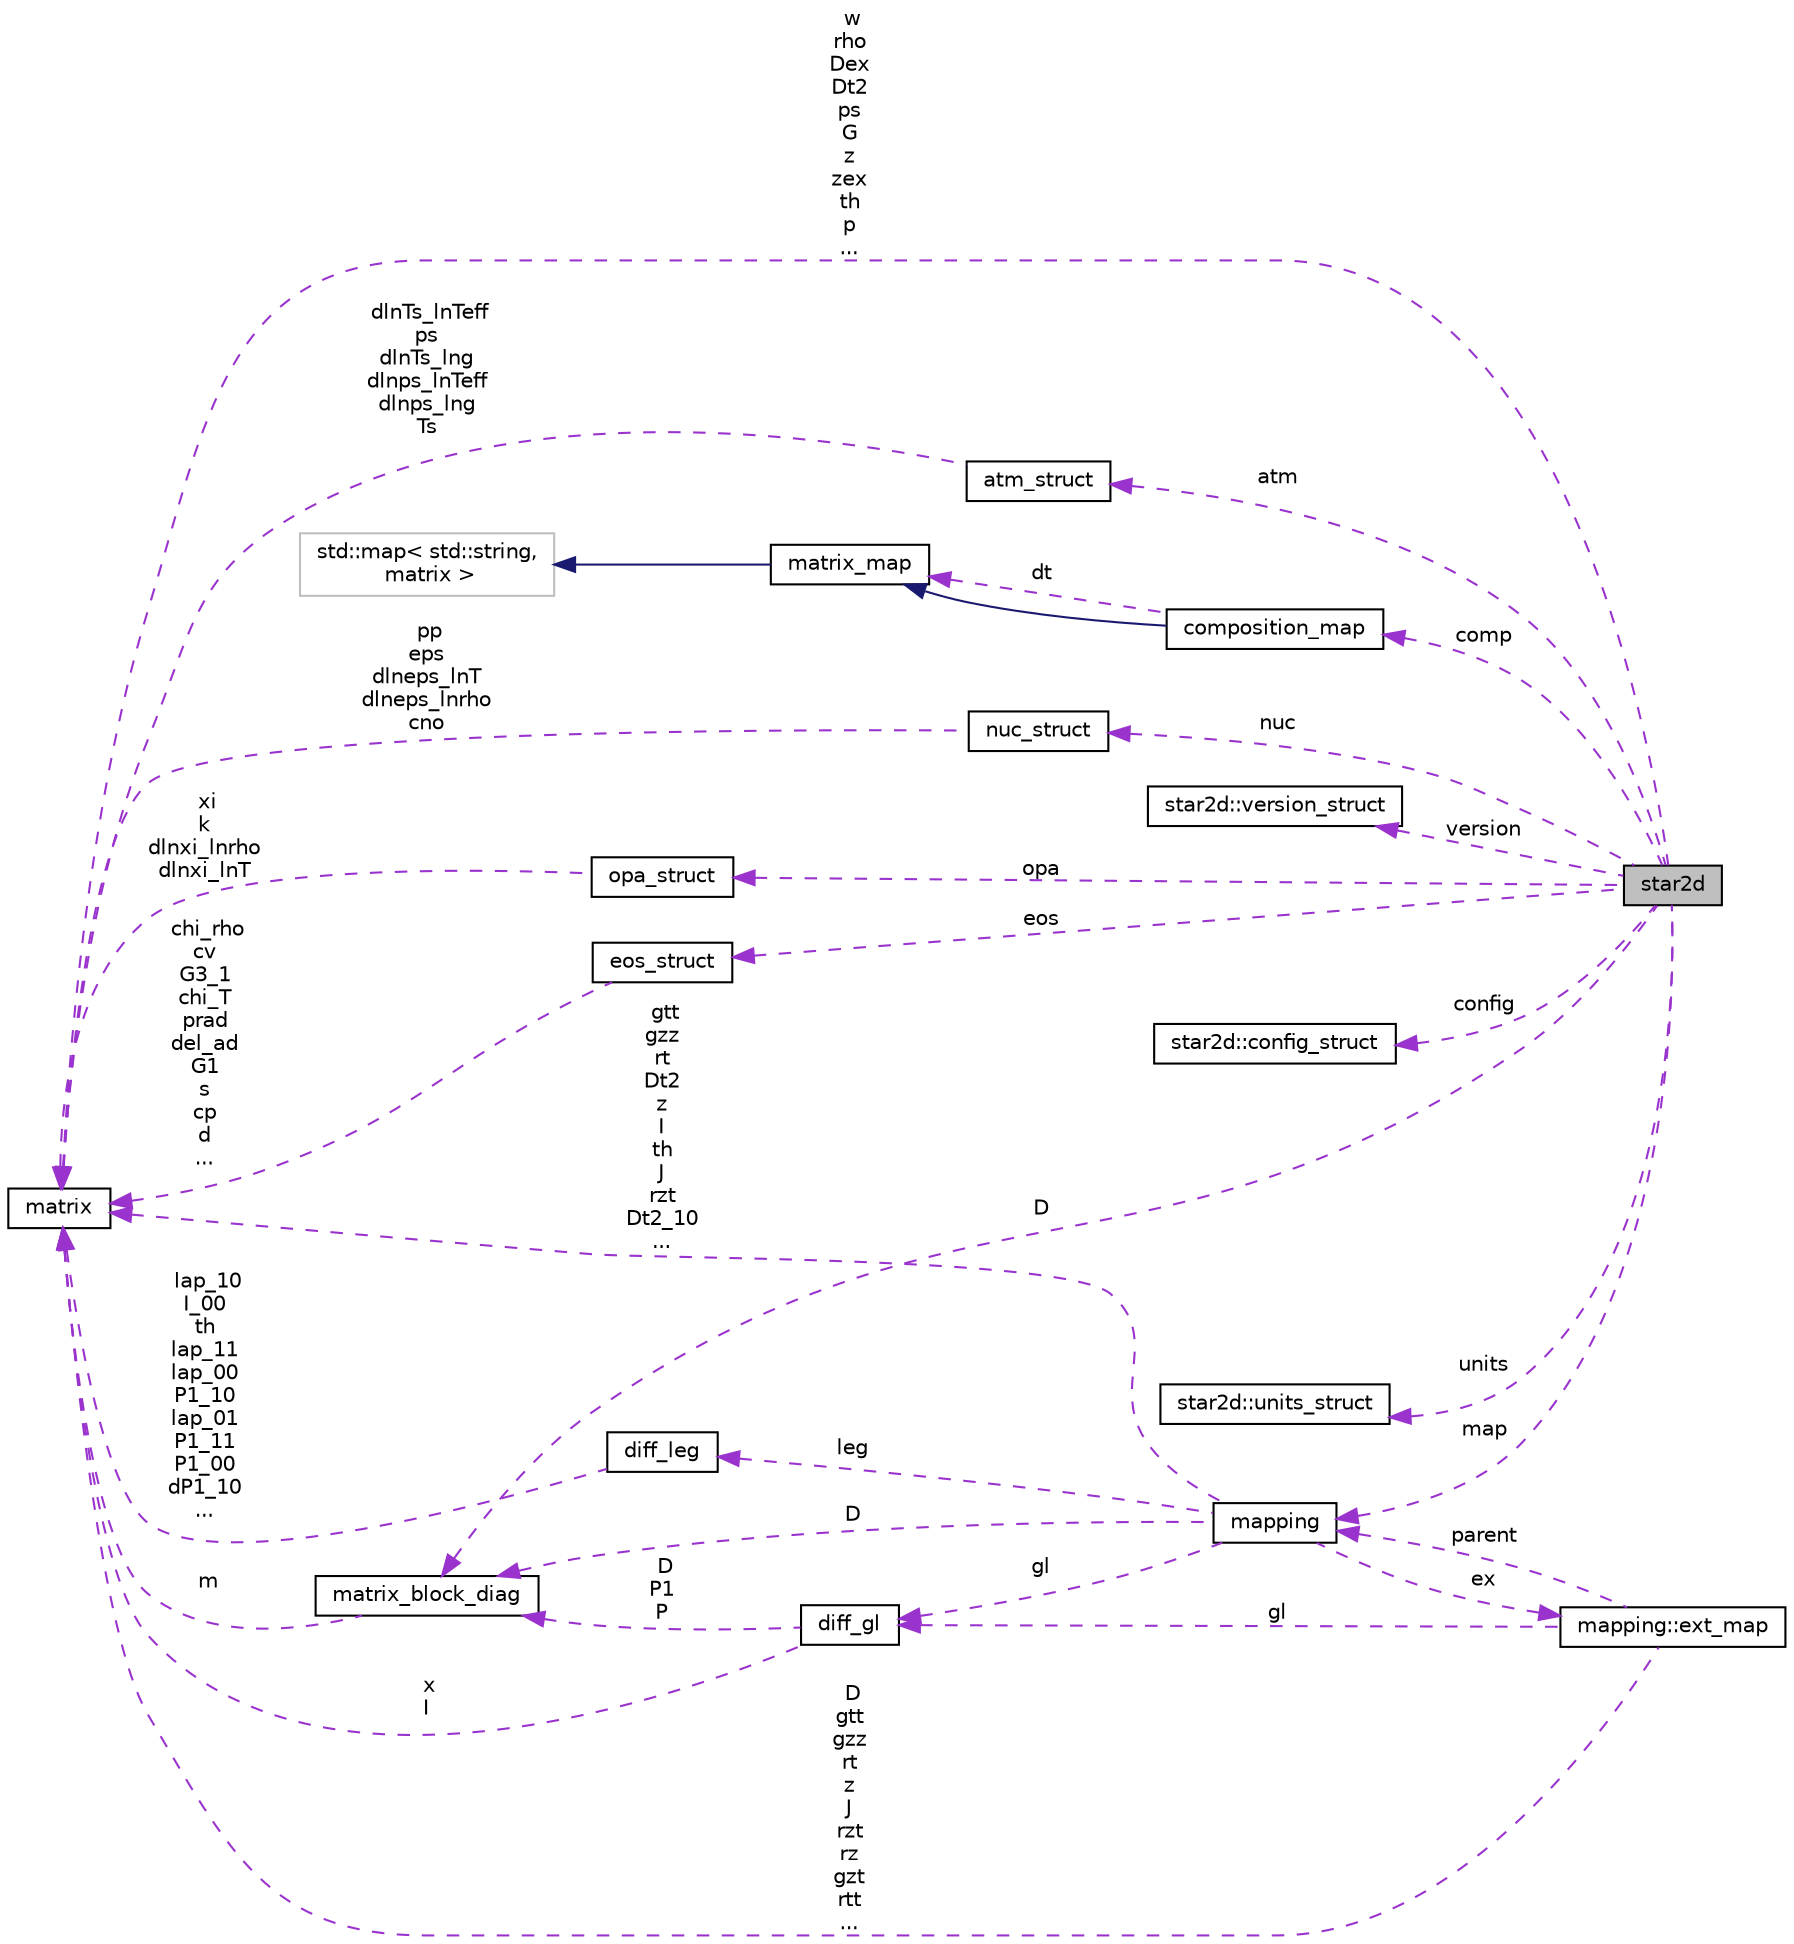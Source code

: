 digraph "star2d"
{
  edge [fontname="Helvetica",fontsize="10",labelfontname="Helvetica",labelfontsize="10"];
  node [fontname="Helvetica",fontsize="10",shape=record];
  rankdir="LR";
  Node1 [label="star2d",height=0.2,width=0.4,color="black", fillcolor="grey75", style="filled" fontcolor="black"];
  Node2 -> Node1 [dir="back",color="darkorchid3",fontsize="10",style="dashed",label=" units" ,fontname="Helvetica"];
  Node2 [label="star2d::units_struct",height=0.2,width=0.4,color="black", fillcolor="white", style="filled",URL="$structstar2d_1_1units__struct.html"];
  Node3 -> Node1 [dir="back",color="darkorchid3",fontsize="10",style="dashed",label=" eos" ,fontname="Helvetica"];
  Node3 [label="eos_struct",height=0.2,width=0.4,color="black", fillcolor="white", style="filled",URL="$structeos__struct.html"];
  Node4 -> Node3 [dir="back",color="darkorchid3",fontsize="10",style="dashed",label=" chi_rho\ncv\nG3_1\nchi_T\nprad\ndel_ad\nG1\ns\ncp\nd\n..." ,fontname="Helvetica"];
  Node4 [label="matrix",height=0.2,width=0.4,color="black", fillcolor="white", style="filled",URL="$classmatrix.html",tooltip="The matrix class is used to facilitate the work with regular dense matrices. "];
  Node4 -> Node1 [dir="back",color="darkorchid3",fontsize="10",style="dashed",label=" w\nrho\nDex\nDt2\nps\nG\nz\nzex\nth\np\n..." ,fontname="Helvetica"];
  Node5 -> Node1 [dir="back",color="darkorchid3",fontsize="10",style="dashed",label=" atm" ,fontname="Helvetica"];
  Node5 [label="atm_struct",height=0.2,width=0.4,color="black", fillcolor="white", style="filled",URL="$structatm__struct.html"];
  Node4 -> Node5 [dir="back",color="darkorchid3",fontsize="10",style="dashed",label=" dlnTs_lnTeff\nps\ndlnTs_lng\ndlnps_lnTeff\ndlnps_lng\nTs" ,fontname="Helvetica"];
  Node6 -> Node1 [dir="back",color="darkorchid3",fontsize="10",style="dashed",label=" D" ,fontname="Helvetica"];
  Node6 [label="matrix_block_diag",height=0.2,width=0.4,color="black", fillcolor="white", style="filled",URL="$classmatrix__block__diag.html",tooltip="The matrix_block_diag class is used to store block diagonal matrices. "];
  Node4 -> Node6 [dir="back",color="darkorchid3",fontsize="10",style="dashed",label=" m" ,fontname="Helvetica"];
  Node7 -> Node1 [dir="back",color="darkorchid3",fontsize="10",style="dashed",label=" version" ,fontname="Helvetica"];
  Node7 [label="star2d::version_struct",height=0.2,width=0.4,color="black", fillcolor="white", style="filled",URL="$structstar2d_1_1version__struct.html"];
  Node8 -> Node1 [dir="back",color="darkorchid3",fontsize="10",style="dashed",label=" comp" ,fontname="Helvetica"];
  Node8 [label="composition_map",height=0.2,width=0.4,color="black", fillcolor="white", style="filled",URL="$classcomposition__map.html"];
  Node9 -> Node8 [dir="back",color="midnightblue",fontsize="10",style="solid",fontname="Helvetica"];
  Node9 [label="matrix_map",height=0.2,width=0.4,color="black", fillcolor="white", style="filled",URL="$classmatrix__map.html"];
  Node10 -> Node9 [dir="back",color="midnightblue",fontsize="10",style="solid",fontname="Helvetica"];
  Node10 [label="std::map\< std::string,\l matrix \>",height=0.2,width=0.4,color="grey75", fillcolor="white", style="filled"];
  Node9 -> Node8 [dir="back",color="darkorchid3",fontsize="10",style="dashed",label=" dt" ,fontname="Helvetica"];
  Node11 -> Node1 [dir="back",color="darkorchid3",fontsize="10",style="dashed",label=" nuc" ,fontname="Helvetica"];
  Node11 [label="nuc_struct",height=0.2,width=0.4,color="black", fillcolor="white", style="filled",URL="$structnuc__struct.html"];
  Node4 -> Node11 [dir="back",color="darkorchid3",fontsize="10",style="dashed",label=" pp\neps\ndlneps_lnT\ndlneps_lnrho\ncno" ,fontname="Helvetica"];
  Node12 -> Node1 [dir="back",color="darkorchid3",fontsize="10",style="dashed",label=" opa" ,fontname="Helvetica"];
  Node12 [label="opa_struct",height=0.2,width=0.4,color="black", fillcolor="white", style="filled",URL="$structopa__struct.html"];
  Node4 -> Node12 [dir="back",color="darkorchid3",fontsize="10",style="dashed",label=" xi\nk\ndlnxi_lnrho\ndlnxi_lnT" ,fontname="Helvetica"];
  Node13 -> Node1 [dir="back",color="darkorchid3",fontsize="10",style="dashed",label=" config" ,fontname="Helvetica"];
  Node13 [label="star2d::config_struct",height=0.2,width=0.4,color="black", fillcolor="white", style="filled",URL="$structstar2d_1_1config__struct.html"];
  Node14 -> Node1 [dir="back",color="darkorchid3",fontsize="10",style="dashed",label=" map" ,fontname="Helvetica"];
  Node14 [label="mapping",height=0.2,width=0.4,color="black", fillcolor="white", style="filled",URL="$classmapping.html"];
  Node15 -> Node14 [dir="back",color="darkorchid3",fontsize="10",style="dashed",label=" ex" ,fontname="Helvetica"];
  Node15 [label="mapping::ext_map",height=0.2,width=0.4,color="black", fillcolor="white", style="filled",URL="$classmapping_1_1ext__map.html"];
  Node16 -> Node15 [dir="back",color="darkorchid3",fontsize="10",style="dashed",label=" gl" ,fontname="Helvetica"];
  Node16 [label="diff_gl",height=0.2,width=0.4,color="black", fillcolor="white", style="filled",URL="$classdiff__gl.html",tooltip="The diff_gl class implements the Gauss-Lobatto (or more properly Gauss-Lobatto-Chebyshev) collocation..."];
  Node4 -> Node16 [dir="back",color="darkorchid3",fontsize="10",style="dashed",label=" x\nI" ,fontname="Helvetica"];
  Node6 -> Node16 [dir="back",color="darkorchid3",fontsize="10",style="dashed",label=" D\nP1\nP" ,fontname="Helvetica"];
  Node4 -> Node15 [dir="back",color="darkorchid3",fontsize="10",style="dashed",label=" D\ngtt\ngzz\nrt\nz\nJ\nrzt\nrz\ngzt\nrtt\n..." ,fontname="Helvetica"];
  Node14 -> Node15 [dir="back",color="darkorchid3",fontsize="10",style="dashed",label=" parent" ,fontname="Helvetica"];
  Node16 -> Node14 [dir="back",color="darkorchid3",fontsize="10",style="dashed",label=" gl" ,fontname="Helvetica"];
  Node4 -> Node14 [dir="back",color="darkorchid3",fontsize="10",style="dashed",label=" gtt\ngzz\nrt\nDt2\nz\nI\nth\nJ\nrzt\nDt2_10\n..." ,fontname="Helvetica"];
  Node17 -> Node14 [dir="back",color="darkorchid3",fontsize="10",style="dashed",label=" leg" ,fontname="Helvetica"];
  Node17 [label="diff_leg",height=0.2,width=0.4,color="black", fillcolor="white", style="filled",URL="$classdiff__leg.html",tooltip="The diff_leg class implements Legendre numerical differentiation. "];
  Node4 -> Node17 [dir="back",color="darkorchid3",fontsize="10",style="dashed",label=" lap_10\nI_00\nth\nlap_11\nlap_00\nP1_10\nlap_01\nP1_11\nP1_00\ndP1_10\n..." ,fontname="Helvetica"];
  Node6 -> Node14 [dir="back",color="darkorchid3",fontsize="10",style="dashed",label=" D" ,fontname="Helvetica"];
}
